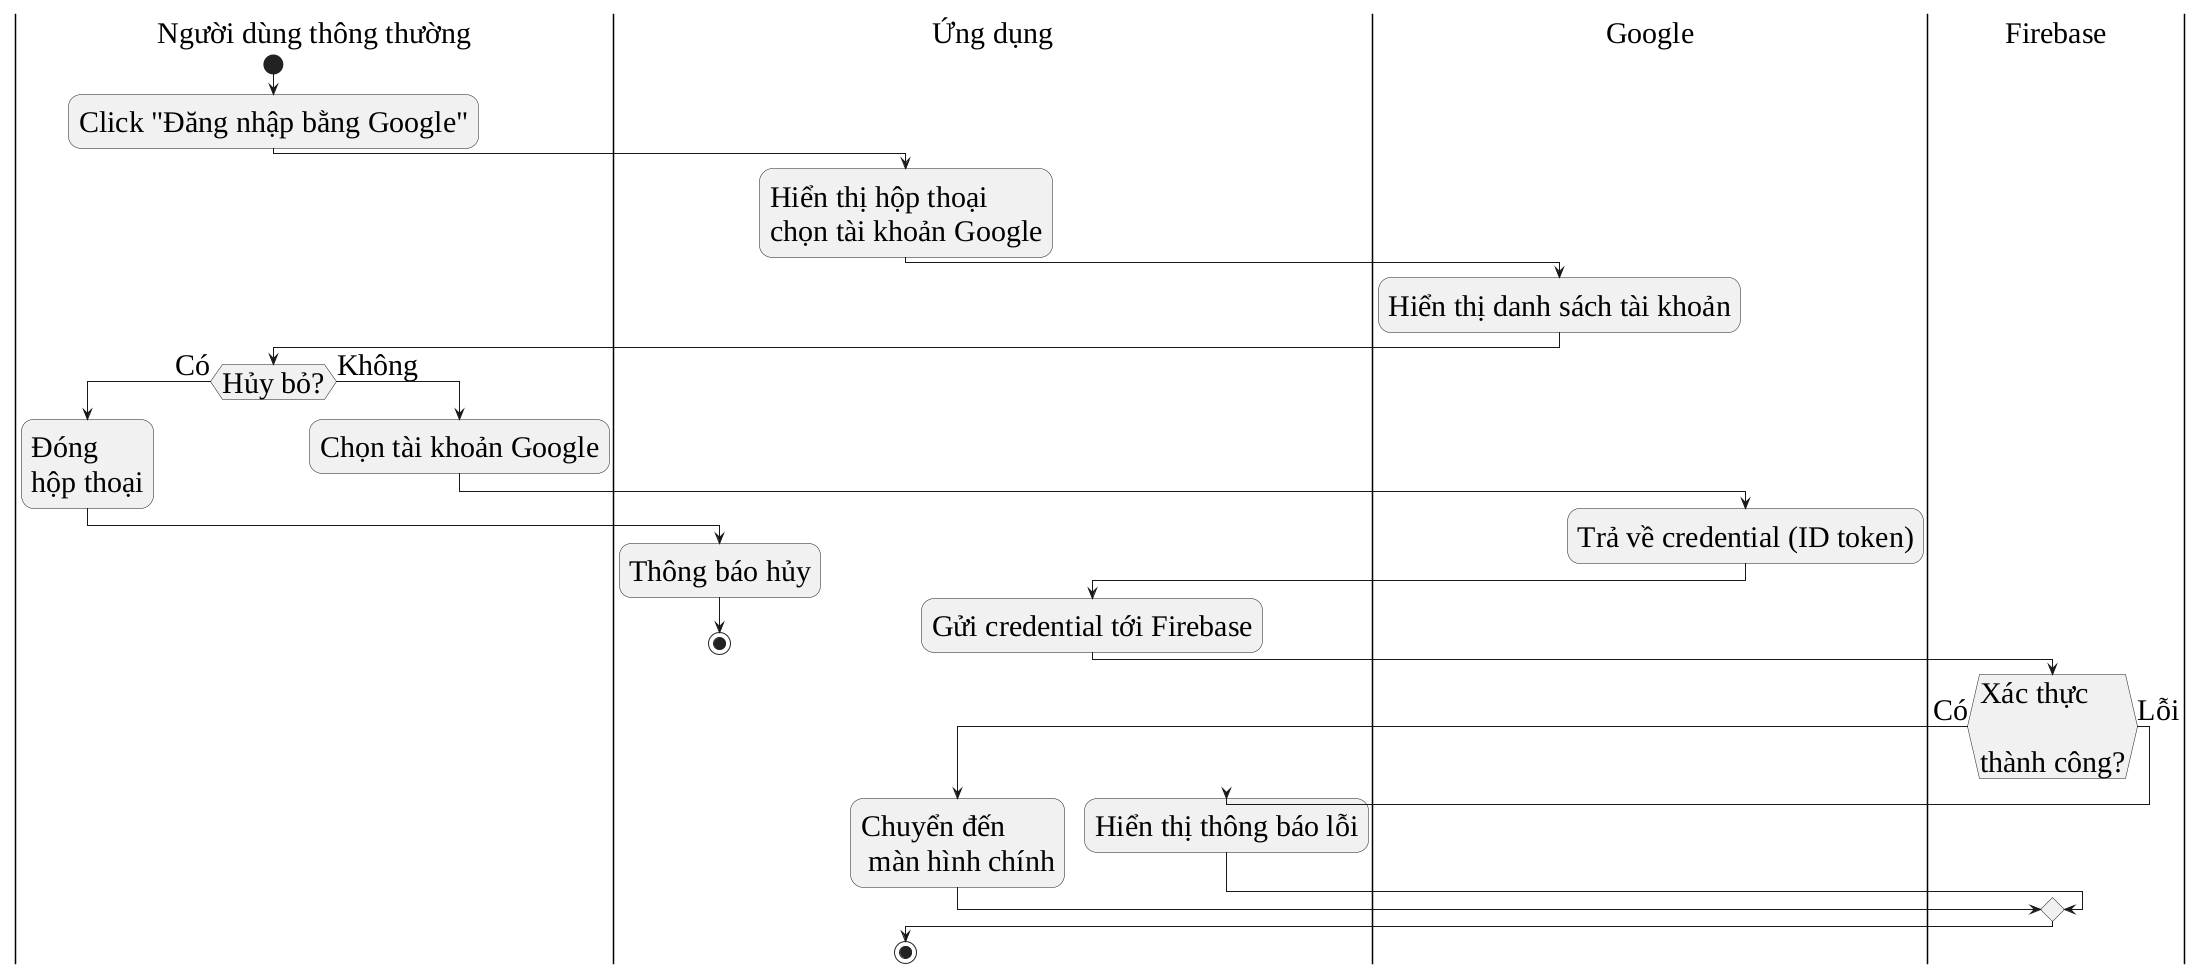 @startuml
skinparam DefaultFontName "Liberation Serif"
skinparam DefaultFontSize 30
|Người dùng thông thường|
start
:Click "Đăng nhập bằng Google";
|Ứng dụng|
:Hiển thị hộp thoại \nchọn tài khoản Google;
|Google|
:Hiển thị danh sách tài khoản;
|Người dùng thông thường|
if (Hủy bỏ?) then (Có)
  :Đóng
  hộp thoại;
  |Ứng dụng|
  :Thông báo hủy;
  stop
else (Không)
	|Người dùng thông thường|
  :Chọn tài khoản Google;
  |Google|
  :Trả về credential (ID token);
  |Ứng dụng|
  :Gửi credential tới Firebase;
  |Firebase|
  if (Xác thực\n\nthành công?) then (Có)
    |Ứng dụng|
    :Chuyển đến \n màn hình chính;
  else (Lỗi)
    |Ứng dụng|
    :Hiển thị thông báo lỗi;
  endif
endif
stop
@enduml